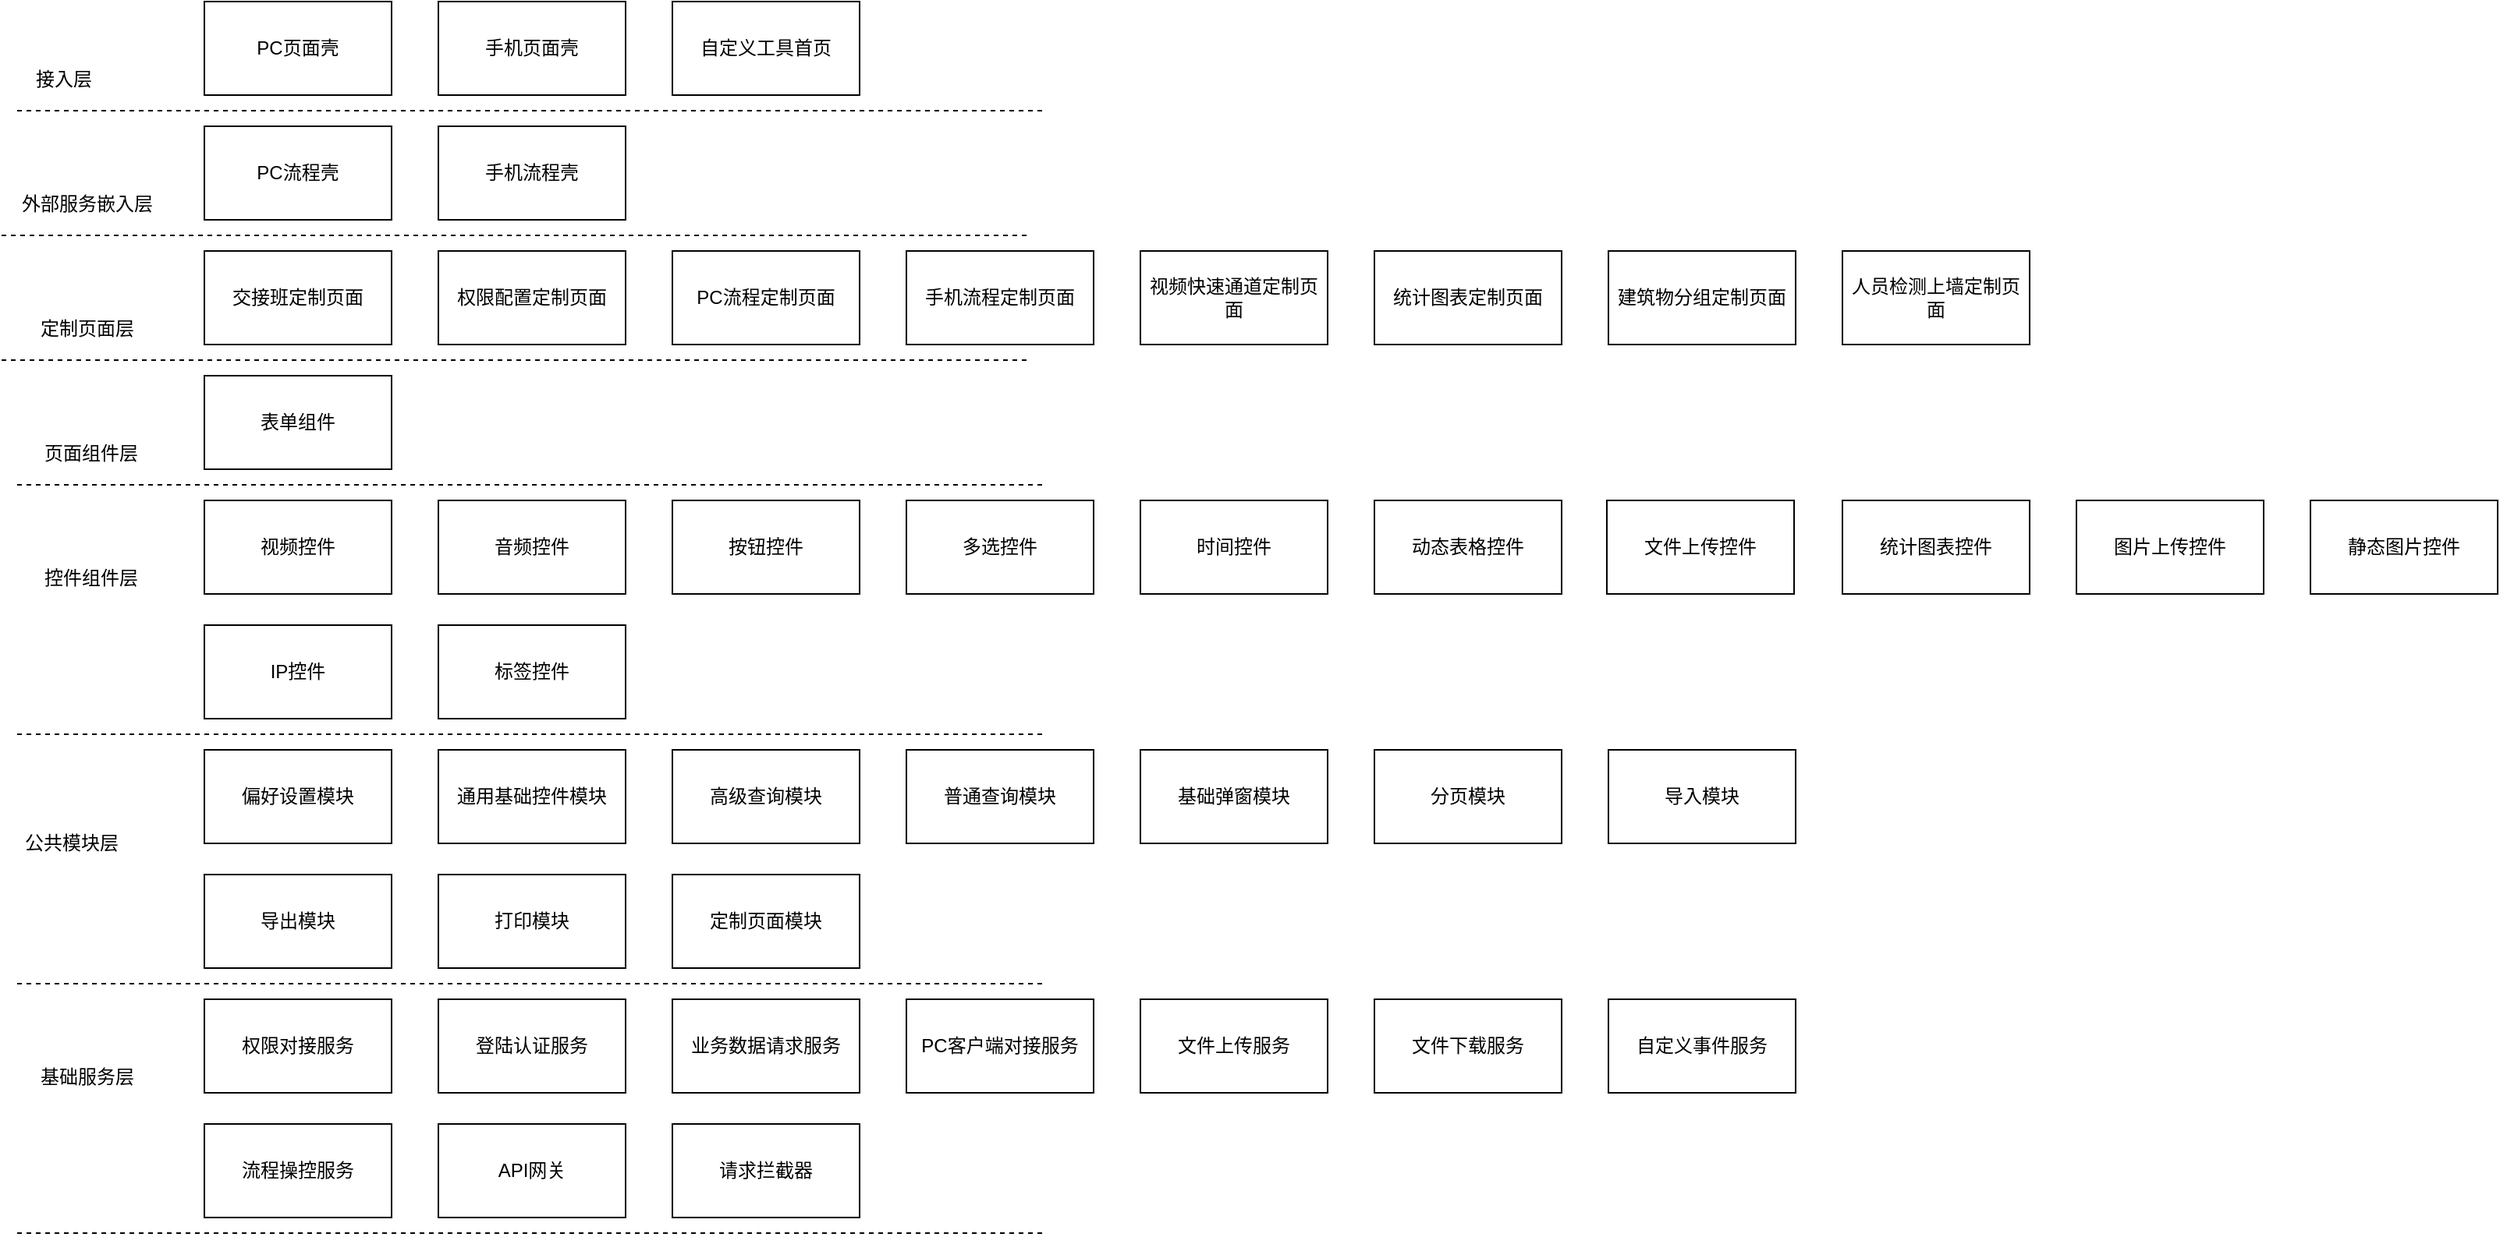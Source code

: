 <mxfile version="12.4.8" type="github" pages="2">
  <diagram id="b3h_3Atux4s68zcuTGjY" name="Page-1">
    <mxGraphModel dx="1874" dy="796" grid="1" gridSize="10" guides="1" tooltips="1" connect="1" arrows="1" fold="1" page="1" pageScale="1" pageWidth="827" pageHeight="1169" math="0" shadow="0">
      <root>
        <mxCell id="0"/>
        <mxCell id="1" parent="0"/>
        <mxCell id="v2VOmOzlyyHsazO3PfmF-1" value="" style="endArrow=none;dashed=1;html=1;" edge="1" parent="1">
          <mxGeometry width="50" height="50" relative="1" as="geometry">
            <mxPoint x="70" y="320" as="sourcePoint"/>
            <mxPoint x="730" y="320" as="targetPoint"/>
          </mxGeometry>
        </mxCell>
        <mxCell id="v2VOmOzlyyHsazO3PfmF-2" value="接入层" style="text;html=1;strokeColor=none;fillColor=none;align=center;verticalAlign=middle;whiteSpace=wrap;rounded=0;" vertex="1" parent="1">
          <mxGeometry x="80" y="50" width="40" height="20" as="geometry"/>
        </mxCell>
        <mxCell id="v2VOmOzlyyHsazO3PfmF-3" value="" style="endArrow=none;dashed=1;html=1;" edge="1" parent="1">
          <mxGeometry width="50" height="50" relative="1" as="geometry">
            <mxPoint x="70" y="480" as="sourcePoint"/>
            <mxPoint x="730" y="480" as="targetPoint"/>
          </mxGeometry>
        </mxCell>
        <mxCell id="v2VOmOzlyyHsazO3PfmF-4" value="控件组件层" style="text;html=1;strokeColor=none;fillColor=none;align=center;verticalAlign=middle;whiteSpace=wrap;rounded=0;" vertex="1" parent="1">
          <mxGeometry x="85" y="370" width="65" height="20" as="geometry"/>
        </mxCell>
        <mxCell id="v2VOmOzlyyHsazO3PfmF-5" value="" style="endArrow=none;dashed=1;html=1;" edge="1" parent="1">
          <mxGeometry width="50" height="50" relative="1" as="geometry">
            <mxPoint x="70" y="640" as="sourcePoint"/>
            <mxPoint x="730" y="640" as="targetPoint"/>
          </mxGeometry>
        </mxCell>
        <mxCell id="v2VOmOzlyyHsazO3PfmF-6" value="公共模块层" style="text;html=1;strokeColor=none;fillColor=none;align=center;verticalAlign=middle;whiteSpace=wrap;rounded=0;" vertex="1" parent="1">
          <mxGeometry x="70" y="540" width="70" height="20" as="geometry"/>
        </mxCell>
        <mxCell id="v2VOmOzlyyHsazO3PfmF-7" value="" style="endArrow=none;dashed=1;html=1;" edge="1" parent="1">
          <mxGeometry width="50" height="50" relative="1" as="geometry">
            <mxPoint x="70" y="800" as="sourcePoint"/>
            <mxPoint x="730" y="800" as="targetPoint"/>
          </mxGeometry>
        </mxCell>
        <mxCell id="v2VOmOzlyyHsazO3PfmF-8" value="基础服务层" style="text;html=1;strokeColor=none;fillColor=none;align=center;verticalAlign=middle;whiteSpace=wrap;rounded=0;" vertex="1" parent="1">
          <mxGeometry x="75" y="690" width="80" height="20" as="geometry"/>
        </mxCell>
        <mxCell id="v2VOmOzlyyHsazO3PfmF-10" value="" style="endArrow=none;dashed=1;html=1;" edge="1" parent="1">
          <mxGeometry width="50" height="50" relative="1" as="geometry">
            <mxPoint x="70" y="80" as="sourcePoint"/>
            <mxPoint x="730" y="80" as="targetPoint"/>
          </mxGeometry>
        </mxCell>
        <mxCell id="v2VOmOzlyyHsazO3PfmF-12" value="页面组件层" style="text;html=1;strokeColor=none;fillColor=none;align=center;verticalAlign=middle;whiteSpace=wrap;rounded=0;" vertex="1" parent="1">
          <mxGeometry x="85" y="290" width="65" height="20" as="geometry"/>
        </mxCell>
        <mxCell id="v2VOmOzlyyHsazO3PfmF-14" value="" style="endArrow=none;dashed=1;html=1;" edge="1" parent="1">
          <mxGeometry width="50" height="50" relative="1" as="geometry">
            <mxPoint x="60" y="160" as="sourcePoint"/>
            <mxPoint x="720" y="160" as="targetPoint"/>
          </mxGeometry>
        </mxCell>
        <mxCell id="v2VOmOzlyyHsazO3PfmF-15" value="外部服务嵌入层" style="text;html=1;strokeColor=none;fillColor=none;align=center;verticalAlign=middle;whiteSpace=wrap;rounded=0;" vertex="1" parent="1">
          <mxGeometry x="70" y="130" width="90" height="20" as="geometry"/>
        </mxCell>
        <mxCell id="v2VOmOzlyyHsazO3PfmF-16" value="" style="endArrow=none;dashed=1;html=1;" edge="1" parent="1">
          <mxGeometry width="50" height="50" relative="1" as="geometry">
            <mxPoint x="60" y="240" as="sourcePoint"/>
            <mxPoint x="720" y="240" as="targetPoint"/>
          </mxGeometry>
        </mxCell>
        <mxCell id="v2VOmOzlyyHsazO3PfmF-17" value="定制页面层" style="text;html=1;strokeColor=none;fillColor=none;align=center;verticalAlign=middle;whiteSpace=wrap;rounded=0;" vertex="1" parent="1">
          <mxGeometry x="75" y="210" width="80" height="20" as="geometry"/>
        </mxCell>
        <mxCell id="v2VOmOzlyyHsazO3PfmF-18" value="PC页面壳" style="rounded=0;whiteSpace=wrap;html=1;" vertex="1" parent="1">
          <mxGeometry x="190" y="10" width="120" height="60" as="geometry"/>
        </mxCell>
        <mxCell id="v2VOmOzlyyHsazO3PfmF-19" value="手机页面壳" style="rounded=0;whiteSpace=wrap;html=1;" vertex="1" parent="1">
          <mxGeometry x="340" y="10" width="120" height="60" as="geometry"/>
        </mxCell>
        <mxCell id="-gFqdmin1735l4PtACyd-12" value="自定义工具首页" style="rounded=0;whiteSpace=wrap;html=1;" vertex="1" parent="1">
          <mxGeometry x="490" y="10" width="120" height="60" as="geometry"/>
        </mxCell>
        <mxCell id="v2VOmOzlyyHsazO3PfmF-20" value="PC流程壳" style="rounded=0;whiteSpace=wrap;html=1;" vertex="1" parent="1">
          <mxGeometry x="190" y="90" width="120" height="60" as="geometry"/>
        </mxCell>
        <mxCell id="v2VOmOzlyyHsazO3PfmF-21" value="手机流程壳" style="rounded=0;whiteSpace=wrap;html=1;" vertex="1" parent="1">
          <mxGeometry x="340" y="90" width="120" height="60" as="geometry"/>
        </mxCell>
        <mxCell id="v2VOmOzlyyHsazO3PfmF-22" value="交接班定制页面" style="rounded=0;whiteSpace=wrap;html=1;" vertex="1" parent="1">
          <mxGeometry x="190" y="170" width="120" height="60" as="geometry"/>
        </mxCell>
        <mxCell id="v2VOmOzlyyHsazO3PfmF-23" value="权限配置定制页面" style="rounded=0;whiteSpace=wrap;html=1;" vertex="1" parent="1">
          <mxGeometry x="340" y="170" width="120" height="60" as="geometry"/>
        </mxCell>
        <mxCell id="v2VOmOzlyyHsazO3PfmF-25" value="PC流程定制页面" style="rounded=0;whiteSpace=wrap;html=1;" vertex="1" parent="1">
          <mxGeometry x="490" y="170" width="120" height="60" as="geometry"/>
        </mxCell>
        <mxCell id="v2VOmOzlyyHsazO3PfmF-27" value="手机流程定制页面" style="rounded=0;whiteSpace=wrap;html=1;" vertex="1" parent="1">
          <mxGeometry x="640" y="170" width="120" height="60" as="geometry"/>
        </mxCell>
        <mxCell id="v2VOmOzlyyHsazO3PfmF-29" value="视频快速通道定制页面" style="rounded=0;whiteSpace=wrap;html=1;" vertex="1" parent="1">
          <mxGeometry x="790" y="170" width="120" height="60" as="geometry"/>
        </mxCell>
        <mxCell id="v2VOmOzlyyHsazO3PfmF-31" value="统计图表定制页面" style="rounded=0;whiteSpace=wrap;html=1;" vertex="1" parent="1">
          <mxGeometry x="940" y="170" width="120" height="60" as="geometry"/>
        </mxCell>
        <mxCell id="v2VOmOzlyyHsazO3PfmF-33" value="建筑物分组定制页面" style="rounded=0;whiteSpace=wrap;html=1;" vertex="1" parent="1">
          <mxGeometry x="1090" y="170" width="120" height="60" as="geometry"/>
        </mxCell>
        <mxCell id="v2VOmOzlyyHsazO3PfmF-35" value="人员检测上墙定制页面" style="rounded=0;whiteSpace=wrap;html=1;" vertex="1" parent="1">
          <mxGeometry x="1240" y="170" width="120" height="60" as="geometry"/>
        </mxCell>
        <mxCell id="-gFqdmin1735l4PtACyd-1" value="表单组件" style="rounded=0;whiteSpace=wrap;html=1;" vertex="1" parent="1">
          <mxGeometry x="190" y="250" width="120" height="60" as="geometry"/>
        </mxCell>
        <mxCell id="-gFqdmin1735l4PtACyd-15" value="视频控件" style="rounded=0;whiteSpace=wrap;html=1;" vertex="1" parent="1">
          <mxGeometry x="190" y="330" width="120" height="60" as="geometry"/>
        </mxCell>
        <mxCell id="-gFqdmin1735l4PtACyd-28" value="IP控件" style="rounded=0;whiteSpace=wrap;html=1;" vertex="1" parent="1">
          <mxGeometry x="190" y="410" width="120" height="60" as="geometry"/>
        </mxCell>
        <mxCell id="-gFqdmin1735l4PtACyd-33" value="偏好设置模块" style="rounded=0;whiteSpace=wrap;html=1;" vertex="1" parent="1">
          <mxGeometry x="190" y="490" width="120" height="60" as="geometry"/>
        </mxCell>
        <mxCell id="-gFqdmin1735l4PtACyd-45" value="导出模块" style="rounded=0;whiteSpace=wrap;html=1;" vertex="1" parent="1">
          <mxGeometry x="190" y="570" width="120" height="60" as="geometry"/>
        </mxCell>
        <mxCell id="-gFqdmin1735l4PtACyd-50" value="权限对接服务" style="rounded=0;whiteSpace=wrap;html=1;" vertex="1" parent="1">
          <mxGeometry x="190" y="650" width="120" height="60" as="geometry"/>
        </mxCell>
        <mxCell id="-gFqdmin1735l4PtACyd-47" value="打印模块" style="rounded=0;whiteSpace=wrap;html=1;" vertex="1" parent="1">
          <mxGeometry x="340" y="570" width="120" height="60" as="geometry"/>
        </mxCell>
        <mxCell id="-gFqdmin1735l4PtACyd-72" value="定制页面模块" style="rounded=0;whiteSpace=wrap;html=1;" vertex="1" parent="1">
          <mxGeometry x="490" y="570" width="120" height="60" as="geometry"/>
        </mxCell>
        <mxCell id="-gFqdmin1735l4PtACyd-30" value="标签控件" style="rounded=0;whiteSpace=wrap;html=1;" vertex="1" parent="1">
          <mxGeometry x="340" y="410" width="120" height="60" as="geometry"/>
        </mxCell>
        <mxCell id="-gFqdmin1735l4PtACyd-17" value="音频控件" style="rounded=0;whiteSpace=wrap;html=1;" vertex="1" parent="1">
          <mxGeometry x="340" y="330" width="120" height="60" as="geometry"/>
        </mxCell>
        <mxCell id="-gFqdmin1735l4PtACyd-19" value="按钮控件" style="rounded=0;whiteSpace=wrap;html=1;" vertex="1" parent="1">
          <mxGeometry x="490" y="330" width="120" height="60" as="geometry"/>
        </mxCell>
        <mxCell id="-gFqdmin1735l4PtACyd-20" value="多选控件" style="rounded=0;whiteSpace=wrap;html=1;" vertex="1" parent="1">
          <mxGeometry x="640" y="330" width="120" height="60" as="geometry"/>
        </mxCell>
        <mxCell id="-gFqdmin1735l4PtACyd-21" value="时间控件" style="rounded=0;whiteSpace=wrap;html=1;" vertex="1" parent="1">
          <mxGeometry x="790" y="330" width="120" height="60" as="geometry"/>
        </mxCell>
        <mxCell id="-gFqdmin1735l4PtACyd-22" value="动态表格控件" style="rounded=0;whiteSpace=wrap;html=1;" vertex="1" parent="1">
          <mxGeometry x="940" y="330" width="120" height="60" as="geometry"/>
        </mxCell>
        <mxCell id="-gFqdmin1735l4PtACyd-23" value="文件上传控件" style="rounded=0;whiteSpace=wrap;html=1;" vertex="1" parent="1">
          <mxGeometry x="1089" y="330" width="120" height="60" as="geometry"/>
        </mxCell>
        <mxCell id="-gFqdmin1735l4PtACyd-24" value="统计图表控件" style="rounded=0;whiteSpace=wrap;html=1;" vertex="1" parent="1">
          <mxGeometry x="1240" y="330" width="120" height="60" as="geometry"/>
        </mxCell>
        <mxCell id="-gFqdmin1735l4PtACyd-25" value="图片上传控件" style="rounded=0;whiteSpace=wrap;html=1;" vertex="1" parent="1">
          <mxGeometry x="1390" y="330" width="120" height="60" as="geometry"/>
        </mxCell>
        <mxCell id="-gFqdmin1735l4PtACyd-26" value="静态图片控件" style="rounded=0;whiteSpace=wrap;html=1;" vertex="1" parent="1">
          <mxGeometry x="1540" y="330" width="120" height="60" as="geometry"/>
        </mxCell>
        <mxCell id="-gFqdmin1735l4PtACyd-35" value="通用基础控件模块" style="rounded=0;whiteSpace=wrap;html=1;" vertex="1" parent="1">
          <mxGeometry x="340" y="490" width="120" height="60" as="geometry"/>
        </mxCell>
        <mxCell id="-gFqdmin1735l4PtACyd-36" value="高级查询模块" style="rounded=0;whiteSpace=wrap;html=1;" vertex="1" parent="1">
          <mxGeometry x="490" y="490" width="120" height="60" as="geometry"/>
        </mxCell>
        <mxCell id="-gFqdmin1735l4PtACyd-37" value="普通查询模块" style="rounded=0;whiteSpace=wrap;html=1;" vertex="1" parent="1">
          <mxGeometry x="640" y="490" width="120" height="60" as="geometry"/>
        </mxCell>
        <mxCell id="-gFqdmin1735l4PtACyd-40" value="基础弹窗模块" style="rounded=0;whiteSpace=wrap;html=1;" vertex="1" parent="1">
          <mxGeometry x="790" y="490" width="120" height="60" as="geometry"/>
        </mxCell>
        <mxCell id="-gFqdmin1735l4PtACyd-42" value="分页模块" style="rounded=0;whiteSpace=wrap;html=1;" vertex="1" parent="1">
          <mxGeometry x="940" y="490" width="120" height="60" as="geometry"/>
        </mxCell>
        <mxCell id="-gFqdmin1735l4PtACyd-43" value="导入模块" style="rounded=0;whiteSpace=wrap;html=1;" vertex="1" parent="1">
          <mxGeometry x="1090" y="490" width="120" height="60" as="geometry"/>
        </mxCell>
        <mxCell id="-gFqdmin1735l4PtACyd-54" value="登陆认证服务" style="rounded=0;whiteSpace=wrap;html=1;" vertex="1" parent="1">
          <mxGeometry x="340" y="650" width="120" height="60" as="geometry"/>
        </mxCell>
        <mxCell id="-gFqdmin1735l4PtACyd-60" value="业务数据请求服务" style="rounded=0;whiteSpace=wrap;html=1;" vertex="1" parent="1">
          <mxGeometry x="490" y="650" width="120" height="60" as="geometry"/>
        </mxCell>
        <mxCell id="-gFqdmin1735l4PtACyd-61" value="PC客户端对接服务" style="rounded=0;whiteSpace=wrap;html=1;" vertex="1" parent="1">
          <mxGeometry x="640" y="650" width="120" height="60" as="geometry"/>
        </mxCell>
        <mxCell id="-gFqdmin1735l4PtACyd-63" value="文件上传服务" style="rounded=0;whiteSpace=wrap;html=1;" vertex="1" parent="1">
          <mxGeometry x="790" y="650" width="120" height="60" as="geometry"/>
        </mxCell>
        <mxCell id="-gFqdmin1735l4PtACyd-64" value="文件下载服务" style="rounded=0;whiteSpace=wrap;html=1;" vertex="1" parent="1">
          <mxGeometry x="940" y="650" width="120" height="60" as="geometry"/>
        </mxCell>
        <mxCell id="-gFqdmin1735l4PtACyd-66" value="自定义事件服务" style="rounded=0;whiteSpace=wrap;html=1;" vertex="1" parent="1">
          <mxGeometry x="1090" y="650" width="120" height="60" as="geometry"/>
        </mxCell>
        <mxCell id="-gFqdmin1735l4PtACyd-71" value="流程操控服务" style="rounded=0;whiteSpace=wrap;html=1;" vertex="1" parent="1">
          <mxGeometry x="190" y="730" width="120" height="60" as="geometry"/>
        </mxCell>
        <mxCell id="-gFqdmin1735l4PtACyd-75" value="API网关" style="rounded=0;whiteSpace=wrap;html=1;" vertex="1" parent="1">
          <mxGeometry x="340" y="730" width="120" height="60" as="geometry"/>
        </mxCell>
        <mxCell id="-gFqdmin1735l4PtACyd-77" value="请求拦截器" style="rounded=0;whiteSpace=wrap;html=1;" vertex="1" parent="1">
          <mxGeometry x="490" y="730" width="120" height="60" as="geometry"/>
        </mxCell>
      </root>
    </mxGraphModel>
  </diagram>
  <diagram id="SpcUCxMmWh5xXOgQC-5L" name="Page-2">
    <mxGraphModel dx="1422" dy="762" grid="1" gridSize="10" guides="1" tooltips="1" connect="1" arrows="1" fold="1" page="1" pageScale="1" pageWidth="827" pageHeight="1169" math="0" shadow="0">
      <root>
        <mxCell id="anVol1tQRb9R3mzSALBD-0"/>
        <mxCell id="anVol1tQRb9R3mzSALBD-1" parent="anVol1tQRb9R3mzSALBD-0"/>
      </root>
    </mxGraphModel>
  </diagram>
</mxfile>
